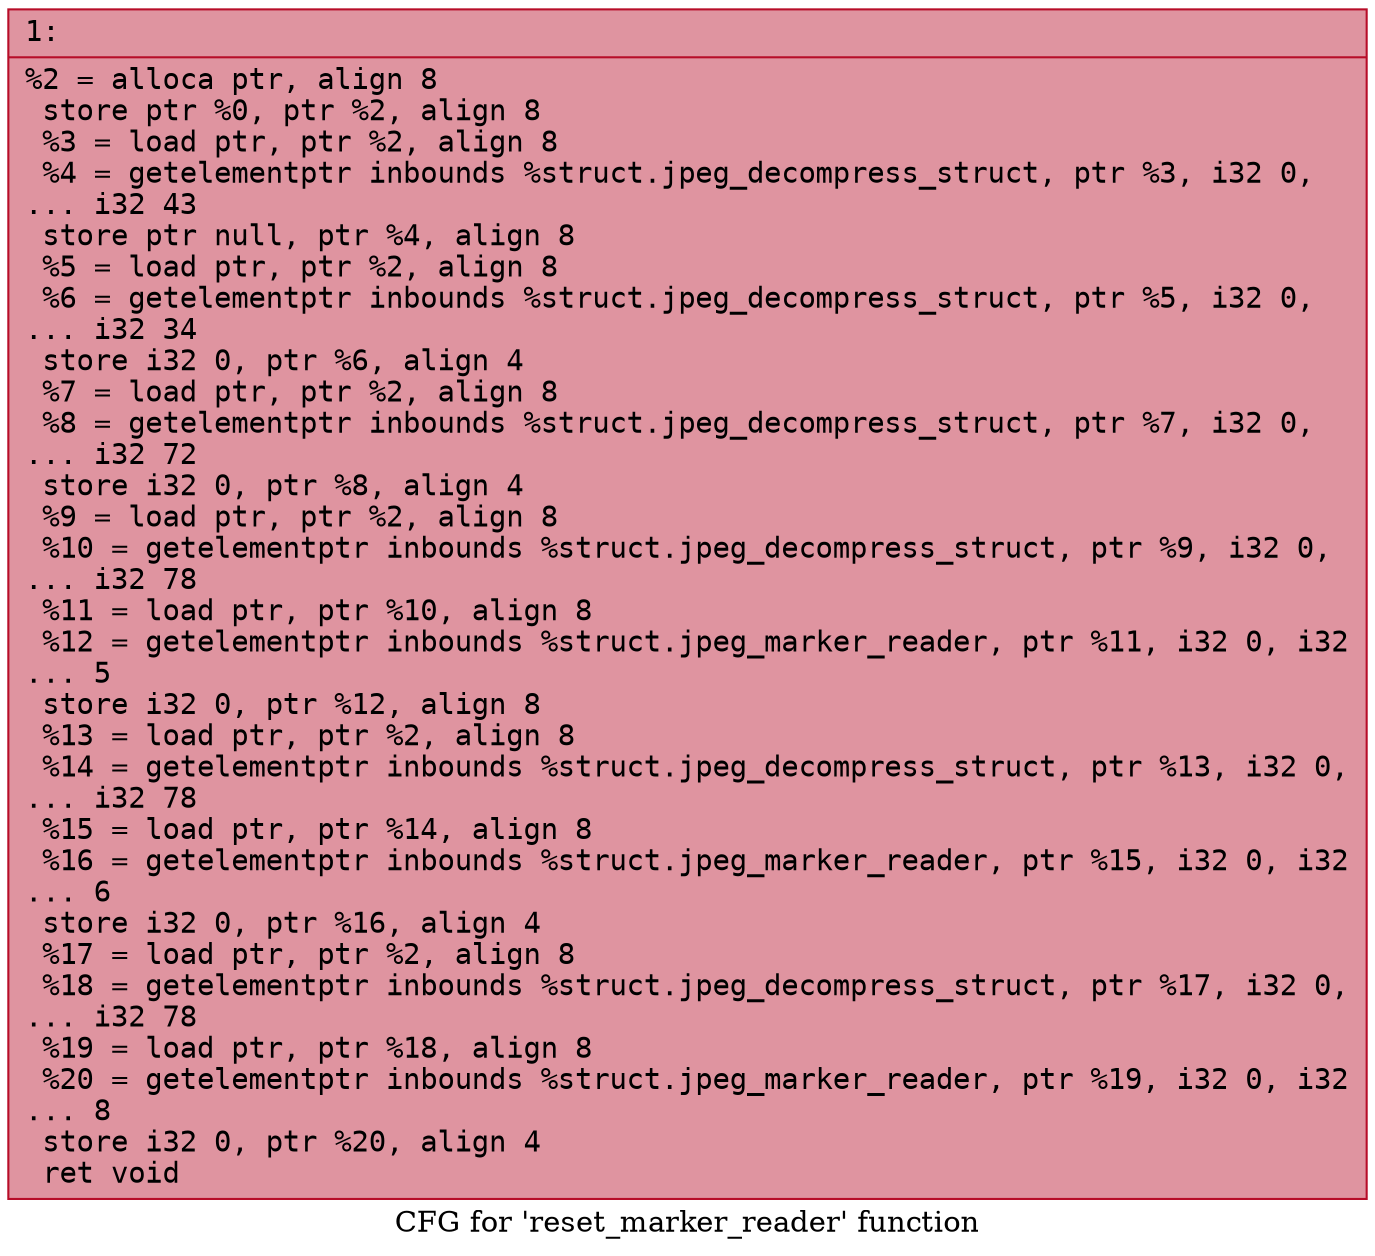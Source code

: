 digraph "CFG for 'reset_marker_reader' function" {
	label="CFG for 'reset_marker_reader' function";

	Node0x6000038e3250 [shape=record,color="#b70d28ff", style=filled, fillcolor="#b70d2870" fontname="Courier",label="{1:\l|  %2 = alloca ptr, align 8\l  store ptr %0, ptr %2, align 8\l  %3 = load ptr, ptr %2, align 8\l  %4 = getelementptr inbounds %struct.jpeg_decompress_struct, ptr %3, i32 0,\l... i32 43\l  store ptr null, ptr %4, align 8\l  %5 = load ptr, ptr %2, align 8\l  %6 = getelementptr inbounds %struct.jpeg_decompress_struct, ptr %5, i32 0,\l... i32 34\l  store i32 0, ptr %6, align 4\l  %7 = load ptr, ptr %2, align 8\l  %8 = getelementptr inbounds %struct.jpeg_decompress_struct, ptr %7, i32 0,\l... i32 72\l  store i32 0, ptr %8, align 4\l  %9 = load ptr, ptr %2, align 8\l  %10 = getelementptr inbounds %struct.jpeg_decompress_struct, ptr %9, i32 0,\l... i32 78\l  %11 = load ptr, ptr %10, align 8\l  %12 = getelementptr inbounds %struct.jpeg_marker_reader, ptr %11, i32 0, i32\l... 5\l  store i32 0, ptr %12, align 8\l  %13 = load ptr, ptr %2, align 8\l  %14 = getelementptr inbounds %struct.jpeg_decompress_struct, ptr %13, i32 0,\l... i32 78\l  %15 = load ptr, ptr %14, align 8\l  %16 = getelementptr inbounds %struct.jpeg_marker_reader, ptr %15, i32 0, i32\l... 6\l  store i32 0, ptr %16, align 4\l  %17 = load ptr, ptr %2, align 8\l  %18 = getelementptr inbounds %struct.jpeg_decompress_struct, ptr %17, i32 0,\l... i32 78\l  %19 = load ptr, ptr %18, align 8\l  %20 = getelementptr inbounds %struct.jpeg_marker_reader, ptr %19, i32 0, i32\l... 8\l  store i32 0, ptr %20, align 4\l  ret void\l}"];
}
